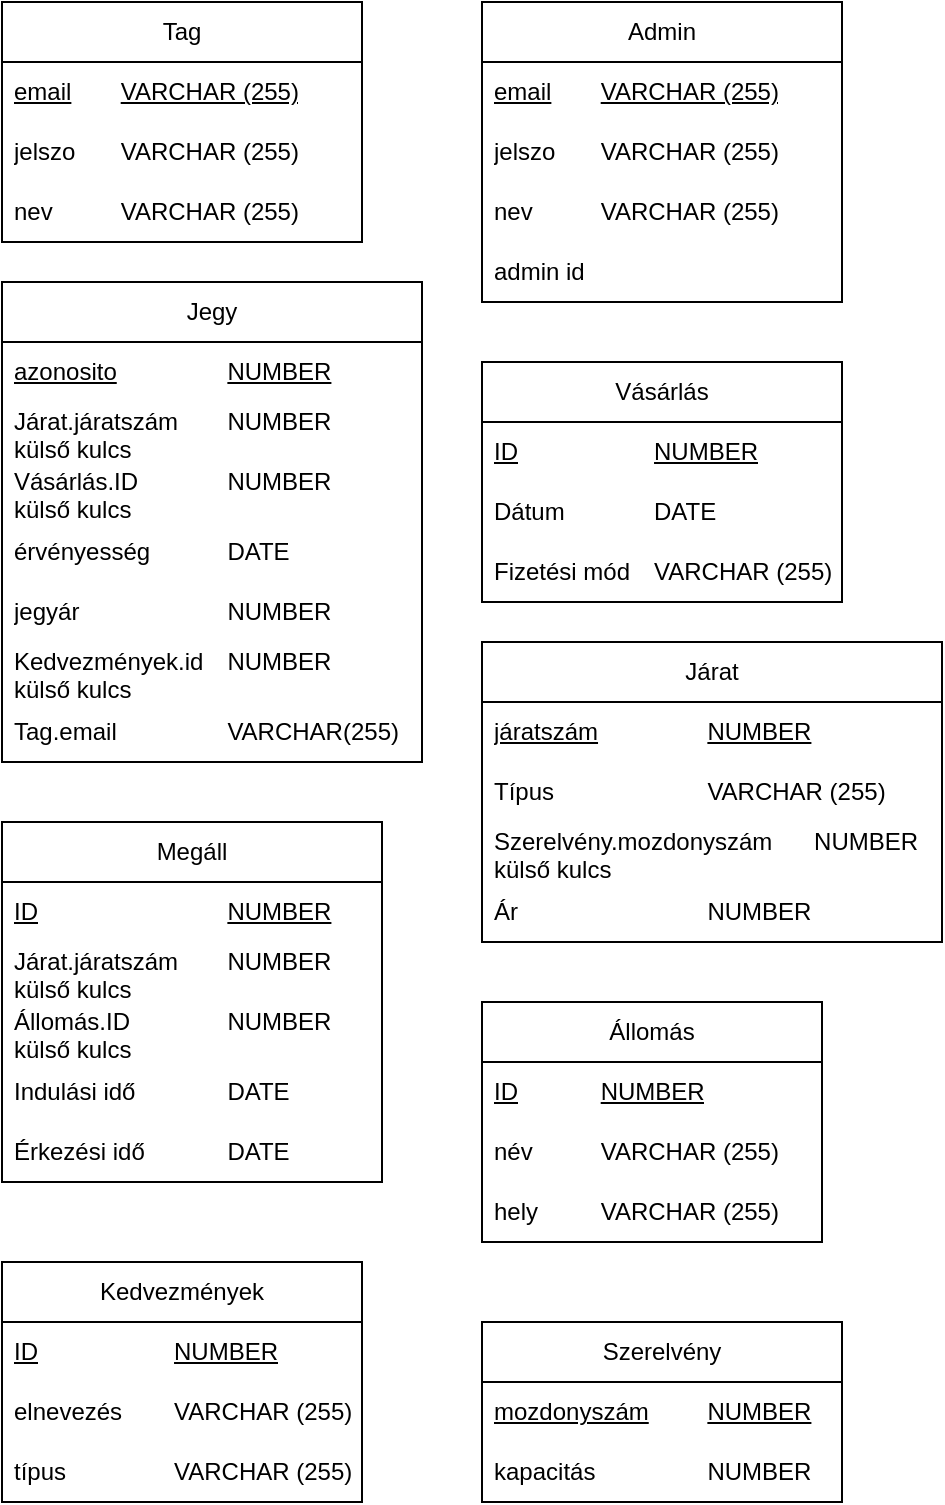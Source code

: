 <mxfile version="26.2.14">
  <diagram name="1 oldal" id="9hsfvyO_pwLMXC41pKL5">
    <mxGraphModel dx="1426" dy="757" grid="1" gridSize="10" guides="1" tooltips="1" connect="1" arrows="1" fold="1" page="1" pageScale="1" pageWidth="827" pageHeight="1169" math="0" shadow="0">
      <root>
        <mxCell id="0" />
        <mxCell id="1" parent="0" />
        <mxCell id="6jCK2YJDnO0NQwoeh7iv-1" value="Tag" style="swimlane;fontStyle=0;childLayout=stackLayout;horizontal=1;startSize=30;horizontalStack=0;resizeParent=1;resizeParentMax=0;resizeLast=0;collapsible=1;marginBottom=0;whiteSpace=wrap;html=1;" parent="1" vertex="1">
          <mxGeometry x="100" y="150" width="180" height="120" as="geometry" />
        </mxCell>
        <mxCell id="6jCK2YJDnO0NQwoeh7iv-2" value="&lt;u&gt;email&lt;span style=&quot;white-space: pre;&quot;&gt;&#x9;&lt;/span&gt;VARCHAR (255)&lt;/u&gt;" style="text;strokeColor=none;fillColor=none;align=left;verticalAlign=middle;spacingLeft=4;spacingRight=4;overflow=hidden;points=[[0,0.5],[1,0.5]];portConstraint=eastwest;rotatable=0;whiteSpace=wrap;html=1;" parent="6jCK2YJDnO0NQwoeh7iv-1" vertex="1">
          <mxGeometry y="30" width="180" height="30" as="geometry" />
        </mxCell>
        <mxCell id="6jCK2YJDnO0NQwoeh7iv-3" value="jelszo&lt;span style=&quot;white-space: pre;&quot;&gt;&#x9;&lt;/span&gt;VARCHAR (255)" style="text;strokeColor=none;fillColor=none;align=left;verticalAlign=middle;spacingLeft=4;spacingRight=4;overflow=hidden;points=[[0,0.5],[1,0.5]];portConstraint=eastwest;rotatable=0;whiteSpace=wrap;html=1;" parent="6jCK2YJDnO0NQwoeh7iv-1" vertex="1">
          <mxGeometry y="60" width="180" height="30" as="geometry" />
        </mxCell>
        <mxCell id="6jCK2YJDnO0NQwoeh7iv-4" value="nev&lt;span style=&quot;white-space: pre;&quot;&gt;&#x9;&lt;/span&gt;&lt;span style=&quot;white-space: pre;&quot;&gt;&#x9;&lt;/span&gt;VARCHAR (255)" style="text;strokeColor=none;fillColor=none;align=left;verticalAlign=middle;spacingLeft=4;spacingRight=4;overflow=hidden;points=[[0,0.5],[1,0.5]];portConstraint=eastwest;rotatable=0;whiteSpace=wrap;html=1;" parent="6jCK2YJDnO0NQwoeh7iv-1" vertex="1">
          <mxGeometry y="90" width="180" height="30" as="geometry" />
        </mxCell>
        <mxCell id="6jCK2YJDnO0NQwoeh7iv-5" value="Jegy" style="swimlane;fontStyle=0;childLayout=stackLayout;horizontal=1;startSize=30;horizontalStack=0;resizeParent=1;resizeParentMax=0;resizeLast=0;collapsible=1;marginBottom=0;whiteSpace=wrap;html=1;" parent="1" vertex="1">
          <mxGeometry x="100" y="290" width="210" height="240" as="geometry" />
        </mxCell>
        <mxCell id="6jCK2YJDnO0NQwoeh7iv-6" value="&lt;u&gt;azonosito&lt;span style=&quot;white-space: pre;&quot;&gt;&#x9;&lt;/span&gt;&lt;span style=&quot;white-space: pre;&quot;&gt;&#x9;&lt;span style=&quot;white-space: pre;&quot;&gt;&#x9;&lt;/span&gt;&lt;/span&gt;NUMBER&lt;/u&gt;" style="text;strokeColor=none;fillColor=none;align=left;verticalAlign=middle;spacingLeft=4;spacingRight=4;overflow=hidden;points=[[0,0.5],[1,0.5]];portConstraint=eastwest;rotatable=0;whiteSpace=wrap;html=1;" parent="6jCK2YJDnO0NQwoeh7iv-5" vertex="1">
          <mxGeometry y="30" width="210" height="30" as="geometry" />
        </mxCell>
        <mxCell id="6jCK2YJDnO0NQwoeh7iv-7" value="Járat.járatszám&lt;span style=&quot;white-space: pre;&quot;&gt;&#x9;&lt;/span&gt;NUMBER&lt;div&gt;külső kulcs&lt;/div&gt;" style="text;strokeColor=none;fillColor=none;align=left;verticalAlign=middle;spacingLeft=4;spacingRight=4;overflow=hidden;points=[[0,0.5],[1,0.5]];portConstraint=eastwest;rotatable=0;whiteSpace=wrap;html=1;" parent="6jCK2YJDnO0NQwoeh7iv-5" vertex="1">
          <mxGeometry y="60" width="210" height="30" as="geometry" />
        </mxCell>
        <mxCell id="6jCK2YJDnO0NQwoeh7iv-8" value="Vásárlás.ID&lt;span style=&quot;white-space: pre;&quot;&gt;&#x9;&lt;/span&gt;&lt;span style=&quot;white-space: pre;&quot;&gt;&#x9;&lt;/span&gt;NUMBER&lt;div&gt;külső kulcs&lt;/div&gt;" style="text;strokeColor=none;fillColor=none;align=left;verticalAlign=middle;spacingLeft=4;spacingRight=4;overflow=hidden;points=[[0,0.5],[1,0.5]];portConstraint=eastwest;rotatable=0;whiteSpace=wrap;html=1;" parent="6jCK2YJDnO0NQwoeh7iv-5" vertex="1">
          <mxGeometry y="90" width="210" height="30" as="geometry" />
        </mxCell>
        <mxCell id="6jCK2YJDnO0NQwoeh7iv-24" value="érvényesség&lt;span style=&quot;white-space: pre;&quot;&gt;&#x9;&lt;/span&gt;&lt;span style=&quot;white-space: pre;&quot;&gt;&#x9;&lt;/span&gt;DATE" style="text;strokeColor=none;fillColor=none;align=left;verticalAlign=middle;spacingLeft=4;spacingRight=4;overflow=hidden;points=[[0,0.5],[1,0.5]];portConstraint=eastwest;rotatable=0;whiteSpace=wrap;html=1;" parent="6jCK2YJDnO0NQwoeh7iv-5" vertex="1">
          <mxGeometry y="120" width="210" height="30" as="geometry" />
        </mxCell>
        <mxCell id="6jCK2YJDnO0NQwoeh7iv-25" value="jegyár&lt;span style=&quot;white-space: pre;&quot;&gt;&#x9;&lt;/span&gt;&lt;span style=&quot;white-space: pre;&quot;&gt;&#x9;&lt;/span&gt;&lt;span style=&quot;white-space: pre;&quot;&gt;&#x9;&lt;/span&gt;NUMBER" style="text;strokeColor=none;fillColor=none;align=left;verticalAlign=middle;spacingLeft=4;spacingRight=4;overflow=hidden;points=[[0,0.5],[1,0.5]];portConstraint=eastwest;rotatable=0;whiteSpace=wrap;html=1;" parent="6jCK2YJDnO0NQwoeh7iv-5" vertex="1">
          <mxGeometry y="150" width="210" height="30" as="geometry" />
        </mxCell>
        <mxCell id="6jCK2YJDnO0NQwoeh7iv-26" value="Kedvezmények.id&lt;span style=&quot;white-space: pre;&quot;&gt;&#x9;&lt;/span&gt;NUMBER&lt;div&gt;külső kulcs&lt;/div&gt;" style="text;strokeColor=none;fillColor=none;align=left;verticalAlign=middle;spacingLeft=4;spacingRight=4;overflow=hidden;points=[[0,0.5],[1,0.5]];portConstraint=eastwest;rotatable=0;whiteSpace=wrap;html=1;" parent="6jCK2YJDnO0NQwoeh7iv-5" vertex="1">
          <mxGeometry y="180" width="210" height="30" as="geometry" />
        </mxCell>
        <mxCell id="6jCK2YJDnO0NQwoeh7iv-27" value="Tag.email&lt;span style=&quot;white-space: pre;&quot;&gt;&#x9;&lt;/span&gt;&lt;span style=&quot;white-space: pre;&quot;&gt;&#x9;&lt;/span&gt;&lt;span style=&quot;white-space: pre;&quot;&gt;&#x9;&lt;/span&gt;VARCHAR(255)" style="text;strokeColor=none;fillColor=none;align=left;verticalAlign=middle;spacingLeft=4;spacingRight=4;overflow=hidden;points=[[0,0.5],[1,0.5]];portConstraint=eastwest;rotatable=0;whiteSpace=wrap;html=1;" parent="6jCK2YJDnO0NQwoeh7iv-5" vertex="1">
          <mxGeometry y="210" width="210" height="30" as="geometry" />
        </mxCell>
        <mxCell id="6jCK2YJDnO0NQwoeh7iv-9" value="Admin" style="swimlane;fontStyle=0;childLayout=stackLayout;horizontal=1;startSize=30;horizontalStack=0;resizeParent=1;resizeParentMax=0;resizeLast=0;collapsible=1;marginBottom=0;whiteSpace=wrap;html=1;" parent="1" vertex="1">
          <mxGeometry x="340" y="150" width="180" height="150" as="geometry">
            <mxRectangle x="340" y="150" width="70" height="30" as="alternateBounds" />
          </mxGeometry>
        </mxCell>
        <mxCell id="6jCK2YJDnO0NQwoeh7iv-10" value="&lt;u&gt;email&lt;span style=&quot;white-space: pre;&quot;&gt;&#x9;&lt;/span&gt;VARCHAR (255)&lt;/u&gt;" style="text;strokeColor=none;fillColor=none;align=left;verticalAlign=middle;spacingLeft=4;spacingRight=4;overflow=hidden;points=[[0,0.5],[1,0.5]];portConstraint=eastwest;rotatable=0;whiteSpace=wrap;html=1;" parent="6jCK2YJDnO0NQwoeh7iv-9" vertex="1">
          <mxGeometry y="30" width="180" height="30" as="geometry" />
        </mxCell>
        <mxCell id="6jCK2YJDnO0NQwoeh7iv-11" value="jelszo&lt;span style=&quot;white-space: pre;&quot;&gt;&#x9;&lt;/span&gt;VARCHAR (255)" style="text;strokeColor=none;fillColor=none;align=left;verticalAlign=middle;spacingLeft=4;spacingRight=4;overflow=hidden;points=[[0,0.5],[1,0.5]];portConstraint=eastwest;rotatable=0;whiteSpace=wrap;html=1;" parent="6jCK2YJDnO0NQwoeh7iv-9" vertex="1">
          <mxGeometry y="60" width="180" height="30" as="geometry" />
        </mxCell>
        <mxCell id="6jCK2YJDnO0NQwoeh7iv-12" value="nev&lt;span style=&quot;white-space: pre;&quot;&gt;&#x9;&lt;/span&gt;&lt;span style=&quot;white-space: pre;&quot;&gt;&#x9;&lt;/span&gt;VARCHAR (255)" style="text;strokeColor=none;fillColor=none;align=left;verticalAlign=middle;spacingLeft=4;spacingRight=4;overflow=hidden;points=[[0,0.5],[1,0.5]];portConstraint=eastwest;rotatable=0;whiteSpace=wrap;html=1;" parent="6jCK2YJDnO0NQwoeh7iv-9" vertex="1">
          <mxGeometry y="90" width="180" height="30" as="geometry" />
        </mxCell>
        <mxCell id="6jCK2YJDnO0NQwoeh7iv-23" value="admin id" style="text;strokeColor=none;fillColor=none;align=left;verticalAlign=middle;spacingLeft=4;spacingRight=4;overflow=hidden;points=[[0,0.5],[1,0.5]];portConstraint=eastwest;rotatable=0;whiteSpace=wrap;html=1;" parent="6jCK2YJDnO0NQwoeh7iv-9" vertex="1">
          <mxGeometry y="120" width="180" height="30" as="geometry" />
        </mxCell>
        <mxCell id="6jCK2YJDnO0NQwoeh7iv-28" value="Vásárlás" style="swimlane;fontStyle=0;childLayout=stackLayout;horizontal=1;startSize=30;horizontalStack=0;resizeParent=1;resizeParentMax=0;resizeLast=0;collapsible=1;marginBottom=0;whiteSpace=wrap;html=1;" parent="1" vertex="1">
          <mxGeometry x="340" y="330" width="180" height="120" as="geometry" />
        </mxCell>
        <mxCell id="6jCK2YJDnO0NQwoeh7iv-29" value="&lt;u&gt;ID&lt;span style=&quot;white-space: pre;&quot;&gt;&#x9;&lt;/span&gt;&lt;span style=&quot;white-space: pre;&quot;&gt;&#x9;&lt;/span&gt;&lt;span style=&quot;white-space: pre;&quot;&gt;&#x9;&lt;/span&gt;NUMBER&lt;/u&gt;" style="text;strokeColor=none;fillColor=none;align=left;verticalAlign=middle;spacingLeft=4;spacingRight=4;overflow=hidden;points=[[0,0.5],[1,0.5]];portConstraint=eastwest;rotatable=0;whiteSpace=wrap;html=1;" parent="6jCK2YJDnO0NQwoeh7iv-28" vertex="1">
          <mxGeometry y="30" width="180" height="30" as="geometry" />
        </mxCell>
        <mxCell id="6jCK2YJDnO0NQwoeh7iv-30" value="Dátum&lt;span style=&quot;white-space: pre;&quot;&gt;&#x9;&lt;/span&gt;&lt;span style=&quot;white-space: pre;&quot;&gt;&#x9;&lt;/span&gt;DATE" style="text;strokeColor=none;fillColor=none;align=left;verticalAlign=middle;spacingLeft=4;spacingRight=4;overflow=hidden;points=[[0,0.5],[1,0.5]];portConstraint=eastwest;rotatable=0;whiteSpace=wrap;html=1;" parent="6jCK2YJDnO0NQwoeh7iv-28" vertex="1">
          <mxGeometry y="60" width="180" height="30" as="geometry" />
        </mxCell>
        <mxCell id="6jCK2YJDnO0NQwoeh7iv-31" value="Fizetési mód&lt;span style=&quot;white-space: pre;&quot;&gt;&#x9;&lt;/span&gt;VARCHAR (255)" style="text;strokeColor=none;fillColor=none;align=left;verticalAlign=middle;spacingLeft=4;spacingRight=4;overflow=hidden;points=[[0,0.5],[1,0.5]];portConstraint=eastwest;rotatable=0;whiteSpace=wrap;html=1;" parent="6jCK2YJDnO0NQwoeh7iv-28" vertex="1">
          <mxGeometry y="90" width="180" height="30" as="geometry" />
        </mxCell>
        <mxCell id="6jCK2YJDnO0NQwoeh7iv-32" value="Járat" style="swimlane;fontStyle=0;childLayout=stackLayout;horizontal=1;startSize=30;horizontalStack=0;resizeParent=1;resizeParentMax=0;resizeLast=0;collapsible=1;marginBottom=0;whiteSpace=wrap;html=1;" parent="1" vertex="1">
          <mxGeometry x="340" y="470" width="230" height="150" as="geometry" />
        </mxCell>
        <mxCell id="6jCK2YJDnO0NQwoeh7iv-33" value="&lt;u&gt;járatszám&lt;span style=&quot;white-space: pre;&quot;&gt;&#x9;&lt;span style=&quot;white-space: pre;&quot;&gt;&#x9;&lt;/span&gt;&lt;/span&gt;NUMBER&lt;/u&gt;" style="text;strokeColor=none;fillColor=none;align=left;verticalAlign=middle;spacingLeft=4;spacingRight=4;overflow=hidden;points=[[0,0.5],[1,0.5]];portConstraint=eastwest;rotatable=0;whiteSpace=wrap;html=1;" parent="6jCK2YJDnO0NQwoeh7iv-32" vertex="1">
          <mxGeometry y="30" width="230" height="30" as="geometry" />
        </mxCell>
        <mxCell id="6jCK2YJDnO0NQwoeh7iv-34" value="Típus&lt;span style=&quot;white-space: pre;&quot;&gt;&#x9;&lt;/span&gt;&lt;span style=&quot;white-space: pre;&quot;&gt;&#x9;&lt;span style=&quot;white-space: pre;&quot;&gt;&#x9;&lt;/span&gt;&lt;/span&gt;VARCHAR (255)" style="text;strokeColor=none;fillColor=none;align=left;verticalAlign=middle;spacingLeft=4;spacingRight=4;overflow=hidden;points=[[0,0.5],[1,0.5]];portConstraint=eastwest;rotatable=0;whiteSpace=wrap;html=1;" parent="6jCK2YJDnO0NQwoeh7iv-32" vertex="1">
          <mxGeometry y="60" width="230" height="30" as="geometry" />
        </mxCell>
        <mxCell id="6jCK2YJDnO0NQwoeh7iv-35" value="Szerelvény.mozdonyszám&lt;span style=&quot;white-space: pre;&quot;&gt;&#x9;&lt;/span&gt;NUMBER&lt;div&gt;külső kulcs&lt;/div&gt;" style="text;strokeColor=none;fillColor=none;align=left;verticalAlign=middle;spacingLeft=4;spacingRight=4;overflow=hidden;points=[[0,0.5],[1,0.5]];portConstraint=eastwest;rotatable=0;whiteSpace=wrap;html=1;" parent="6jCK2YJDnO0NQwoeh7iv-32" vertex="1">
          <mxGeometry y="90" width="230" height="30" as="geometry" />
        </mxCell>
        <mxCell id="Nn2HweM6Zt_0CRYhtP5G-1" value="Ár&lt;span style=&quot;white-space: pre;&quot;&gt;&#x9;&lt;/span&gt;&lt;span style=&quot;white-space: pre;&quot;&gt;&#x9;&lt;/span&gt;&lt;span style=&quot;white-space: pre;&quot;&gt;&#x9;&lt;/span&gt;&lt;span style=&quot;white-space: pre;&quot;&gt;&#x9;&lt;/span&gt;NUMBER" style="text;strokeColor=none;fillColor=none;align=left;verticalAlign=middle;spacingLeft=4;spacingRight=4;overflow=hidden;points=[[0,0.5],[1,0.5]];portConstraint=eastwest;rotatable=0;whiteSpace=wrap;html=1;" vertex="1" parent="6jCK2YJDnO0NQwoeh7iv-32">
          <mxGeometry y="120" width="230" height="30" as="geometry" />
        </mxCell>
        <mxCell id="6jCK2YJDnO0NQwoeh7iv-36" value="Szerelvény" style="swimlane;fontStyle=0;childLayout=stackLayout;horizontal=1;startSize=30;horizontalStack=0;resizeParent=1;resizeParentMax=0;resizeLast=0;collapsible=1;marginBottom=0;whiteSpace=wrap;html=1;" parent="1" vertex="1">
          <mxGeometry x="340" y="810" width="180" height="90" as="geometry" />
        </mxCell>
        <mxCell id="6jCK2YJDnO0NQwoeh7iv-37" value="&lt;u&gt;mozdonyszám&lt;span style=&quot;white-space: pre;&quot;&gt;&#x9;&lt;span style=&quot;white-space: pre;&quot;&gt;&#x9;&lt;/span&gt;&lt;/span&gt;NUMBER&lt;/u&gt;" style="text;strokeColor=none;fillColor=none;align=left;verticalAlign=middle;spacingLeft=4;spacingRight=4;overflow=hidden;points=[[0,0.5],[1,0.5]];portConstraint=eastwest;rotatable=0;whiteSpace=wrap;html=1;" parent="6jCK2YJDnO0NQwoeh7iv-36" vertex="1">
          <mxGeometry y="30" width="180" height="30" as="geometry" />
        </mxCell>
        <mxCell id="6jCK2YJDnO0NQwoeh7iv-38" value="kapacitás&lt;span style=&quot;white-space: pre;&quot;&gt;&#x9;&lt;/span&gt;&lt;span style=&quot;white-space: pre;&quot;&gt;&#x9;&lt;span style=&quot;white-space: pre;&quot;&gt;&#x9;&lt;/span&gt;&lt;/span&gt;NUMBER" style="text;strokeColor=none;fillColor=none;align=left;verticalAlign=middle;spacingLeft=4;spacingRight=4;overflow=hidden;points=[[0,0.5],[1,0.5]];portConstraint=eastwest;rotatable=0;whiteSpace=wrap;html=1;" parent="6jCK2YJDnO0NQwoeh7iv-36" vertex="1">
          <mxGeometry y="60" width="180" height="30" as="geometry" />
        </mxCell>
        <mxCell id="6jCK2YJDnO0NQwoeh7iv-41" value="Állomás" style="swimlane;fontStyle=0;childLayout=stackLayout;horizontal=1;startSize=30;horizontalStack=0;resizeParent=1;resizeParentMax=0;resizeLast=0;collapsible=1;marginBottom=0;whiteSpace=wrap;html=1;" parent="1" vertex="1">
          <mxGeometry x="340" y="650" width="170" height="120" as="geometry" />
        </mxCell>
        <mxCell id="6jCK2YJDnO0NQwoeh7iv-42" value="&lt;u&gt;ID&lt;span style=&quot;white-space: pre;&quot;&gt;&#x9;&lt;/span&gt;&lt;span style=&quot;white-space: pre;&quot;&gt;&#x9;&lt;/span&gt;NUMBER&lt;/u&gt;" style="text;strokeColor=none;fillColor=none;align=left;verticalAlign=middle;spacingLeft=4;spacingRight=4;overflow=hidden;points=[[0,0.5],[1,0.5]];portConstraint=eastwest;rotatable=0;whiteSpace=wrap;html=1;" parent="6jCK2YJDnO0NQwoeh7iv-41" vertex="1">
          <mxGeometry y="30" width="170" height="30" as="geometry" />
        </mxCell>
        <mxCell id="6jCK2YJDnO0NQwoeh7iv-43" value="név&lt;span style=&quot;white-space: pre;&quot;&gt;&#x9;&lt;/span&gt;&lt;span style=&quot;white-space: pre;&quot;&gt;&#x9;&lt;/span&gt;VARCHAR (255)" style="text;strokeColor=none;fillColor=none;align=left;verticalAlign=middle;spacingLeft=4;spacingRight=4;overflow=hidden;points=[[0,0.5],[1,0.5]];portConstraint=eastwest;rotatable=0;whiteSpace=wrap;html=1;" parent="6jCK2YJDnO0NQwoeh7iv-41" vertex="1">
          <mxGeometry y="60" width="170" height="30" as="geometry" />
        </mxCell>
        <mxCell id="6jCK2YJDnO0NQwoeh7iv-44" value="hely&lt;span style=&quot;white-space: pre;&quot;&gt;&#x9;&lt;/span&gt;&lt;span style=&quot;white-space: pre;&quot;&gt;&#x9;&lt;/span&gt;VARCHAR (255)" style="text;strokeColor=none;fillColor=none;align=left;verticalAlign=middle;spacingLeft=4;spacingRight=4;overflow=hidden;points=[[0,0.5],[1,0.5]];portConstraint=eastwest;rotatable=0;whiteSpace=wrap;html=1;" parent="6jCK2YJDnO0NQwoeh7iv-41" vertex="1">
          <mxGeometry y="90" width="170" height="30" as="geometry" />
        </mxCell>
        <mxCell id="6jCK2YJDnO0NQwoeh7iv-45" value="Kedvezmények" style="swimlane;fontStyle=0;childLayout=stackLayout;horizontal=1;startSize=30;horizontalStack=0;resizeParent=1;resizeParentMax=0;resizeLast=0;collapsible=1;marginBottom=0;whiteSpace=wrap;html=1;" parent="1" vertex="1">
          <mxGeometry x="100" y="780" width="180" height="120" as="geometry" />
        </mxCell>
        <mxCell id="6jCK2YJDnO0NQwoeh7iv-46" value="&lt;u&gt;ID&lt;span style=&quot;white-space: pre;&quot;&gt;&#x9;&lt;/span&gt;&lt;span style=&quot;white-space: pre;&quot;&gt;&#x9;&lt;/span&gt;&lt;span style=&quot;white-space: pre;&quot;&gt;&#x9;&lt;/span&gt;NUMBER&lt;/u&gt;" style="text;strokeColor=none;fillColor=none;align=left;verticalAlign=middle;spacingLeft=4;spacingRight=4;overflow=hidden;points=[[0,0.5],[1,0.5]];portConstraint=eastwest;rotatable=0;whiteSpace=wrap;html=1;" parent="6jCK2YJDnO0NQwoeh7iv-45" vertex="1">
          <mxGeometry y="30" width="180" height="30" as="geometry" />
        </mxCell>
        <mxCell id="6jCK2YJDnO0NQwoeh7iv-47" value="elnevezés&lt;span style=&quot;white-space: pre;&quot;&gt;&#x9;&lt;/span&gt;VARCHAR (255)" style="text;strokeColor=none;fillColor=none;align=left;verticalAlign=middle;spacingLeft=4;spacingRight=4;overflow=hidden;points=[[0,0.5],[1,0.5]];portConstraint=eastwest;rotatable=0;whiteSpace=wrap;html=1;" parent="6jCK2YJDnO0NQwoeh7iv-45" vertex="1">
          <mxGeometry y="60" width="180" height="30" as="geometry" />
        </mxCell>
        <mxCell id="6jCK2YJDnO0NQwoeh7iv-48" value="típus&lt;span style=&quot;white-space: pre;&quot;&gt;&#x9;&lt;/span&gt;&lt;span style=&quot;white-space: pre;&quot;&gt;&#x9;&lt;/span&gt;VARCHAR (255)" style="text;strokeColor=none;fillColor=none;align=left;verticalAlign=middle;spacingLeft=4;spacingRight=4;overflow=hidden;points=[[0,0.5],[1,0.5]];portConstraint=eastwest;rotatable=0;whiteSpace=wrap;html=1;" parent="6jCK2YJDnO0NQwoeh7iv-45" vertex="1">
          <mxGeometry y="90" width="180" height="30" as="geometry" />
        </mxCell>
        <mxCell id="6jCK2YJDnO0NQwoeh7iv-49" value="Megáll" style="swimlane;fontStyle=0;childLayout=stackLayout;horizontal=1;startSize=30;horizontalStack=0;resizeParent=1;resizeParentMax=0;resizeLast=0;collapsible=1;marginBottom=0;whiteSpace=wrap;html=1;" parent="1" vertex="1">
          <mxGeometry x="100" y="560" width="190" height="180" as="geometry" />
        </mxCell>
        <mxCell id="6jCK2YJDnO0NQwoeh7iv-50" value="&lt;u&gt;ID&lt;span style=&quot;white-space: pre;&quot;&gt;&#x9;&lt;/span&gt;&lt;span style=&quot;white-space: pre;&quot;&gt;&#x9;&lt;/span&gt;&lt;span style=&quot;white-space: pre;&quot;&gt;&#x9;&lt;/span&gt;&lt;span style=&quot;white-space: pre;&quot;&gt;&#x9;&lt;/span&gt;NUMBER&lt;/u&gt;" style="text;strokeColor=none;fillColor=none;align=left;verticalAlign=middle;spacingLeft=4;spacingRight=4;overflow=hidden;points=[[0,0.5],[1,0.5]];portConstraint=eastwest;rotatable=0;whiteSpace=wrap;html=1;" parent="6jCK2YJDnO0NQwoeh7iv-49" vertex="1">
          <mxGeometry y="30" width="190" height="30" as="geometry" />
        </mxCell>
        <mxCell id="6jCK2YJDnO0NQwoeh7iv-51" value="Járat.járatszám&lt;span style=&quot;white-space: pre;&quot;&gt;&#x9;&lt;/span&gt;NUMBER&lt;div&gt;külső kulcs&lt;/div&gt;" style="text;strokeColor=none;fillColor=none;align=left;verticalAlign=middle;spacingLeft=4;spacingRight=4;overflow=hidden;points=[[0,0.5],[1,0.5]];portConstraint=eastwest;rotatable=0;whiteSpace=wrap;html=1;" parent="6jCK2YJDnO0NQwoeh7iv-49" vertex="1">
          <mxGeometry y="60" width="190" height="30" as="geometry" />
        </mxCell>
        <mxCell id="6jCK2YJDnO0NQwoeh7iv-52" value="Állomás.ID&lt;span style=&quot;white-space: pre;&quot;&gt;&#x9;&lt;/span&gt;&lt;span style=&quot;white-space: pre;&quot;&gt;&#x9;&lt;/span&gt;NUMBER&lt;div&gt;külső kulcs&lt;/div&gt;" style="text;strokeColor=none;fillColor=none;align=left;verticalAlign=middle;spacingLeft=4;spacingRight=4;overflow=hidden;points=[[0,0.5],[1,0.5]];portConstraint=eastwest;rotatable=0;whiteSpace=wrap;html=1;" parent="6jCK2YJDnO0NQwoeh7iv-49" vertex="1">
          <mxGeometry y="90" width="190" height="30" as="geometry" />
        </mxCell>
        <mxCell id="6jCK2YJDnO0NQwoeh7iv-53" value="Indulási idő&lt;span style=&quot;white-space: pre;&quot;&gt;&#x9;&lt;/span&gt;&lt;span style=&quot;white-space: pre;&quot;&gt;&#x9;&lt;/span&gt;DATE" style="text;strokeColor=none;fillColor=none;align=left;verticalAlign=middle;spacingLeft=4;spacingRight=4;overflow=hidden;points=[[0,0.5],[1,0.5]];portConstraint=eastwest;rotatable=0;whiteSpace=wrap;html=1;" parent="6jCK2YJDnO0NQwoeh7iv-49" vertex="1">
          <mxGeometry y="120" width="190" height="30" as="geometry" />
        </mxCell>
        <mxCell id="6jCK2YJDnO0NQwoeh7iv-54" value="Érkezési idő&lt;span style=&quot;white-space: pre;&quot;&gt;&#x9;&lt;/span&gt;&lt;span style=&quot;white-space: pre;&quot;&gt;&#x9;&lt;/span&gt;DATE" style="text;strokeColor=none;fillColor=none;align=left;verticalAlign=middle;spacingLeft=4;spacingRight=4;overflow=hidden;points=[[0,0.5],[1,0.5]];portConstraint=eastwest;rotatable=0;whiteSpace=wrap;html=1;" parent="6jCK2YJDnO0NQwoeh7iv-49" vertex="1">
          <mxGeometry y="150" width="190" height="30" as="geometry" />
        </mxCell>
      </root>
    </mxGraphModel>
  </diagram>
</mxfile>
